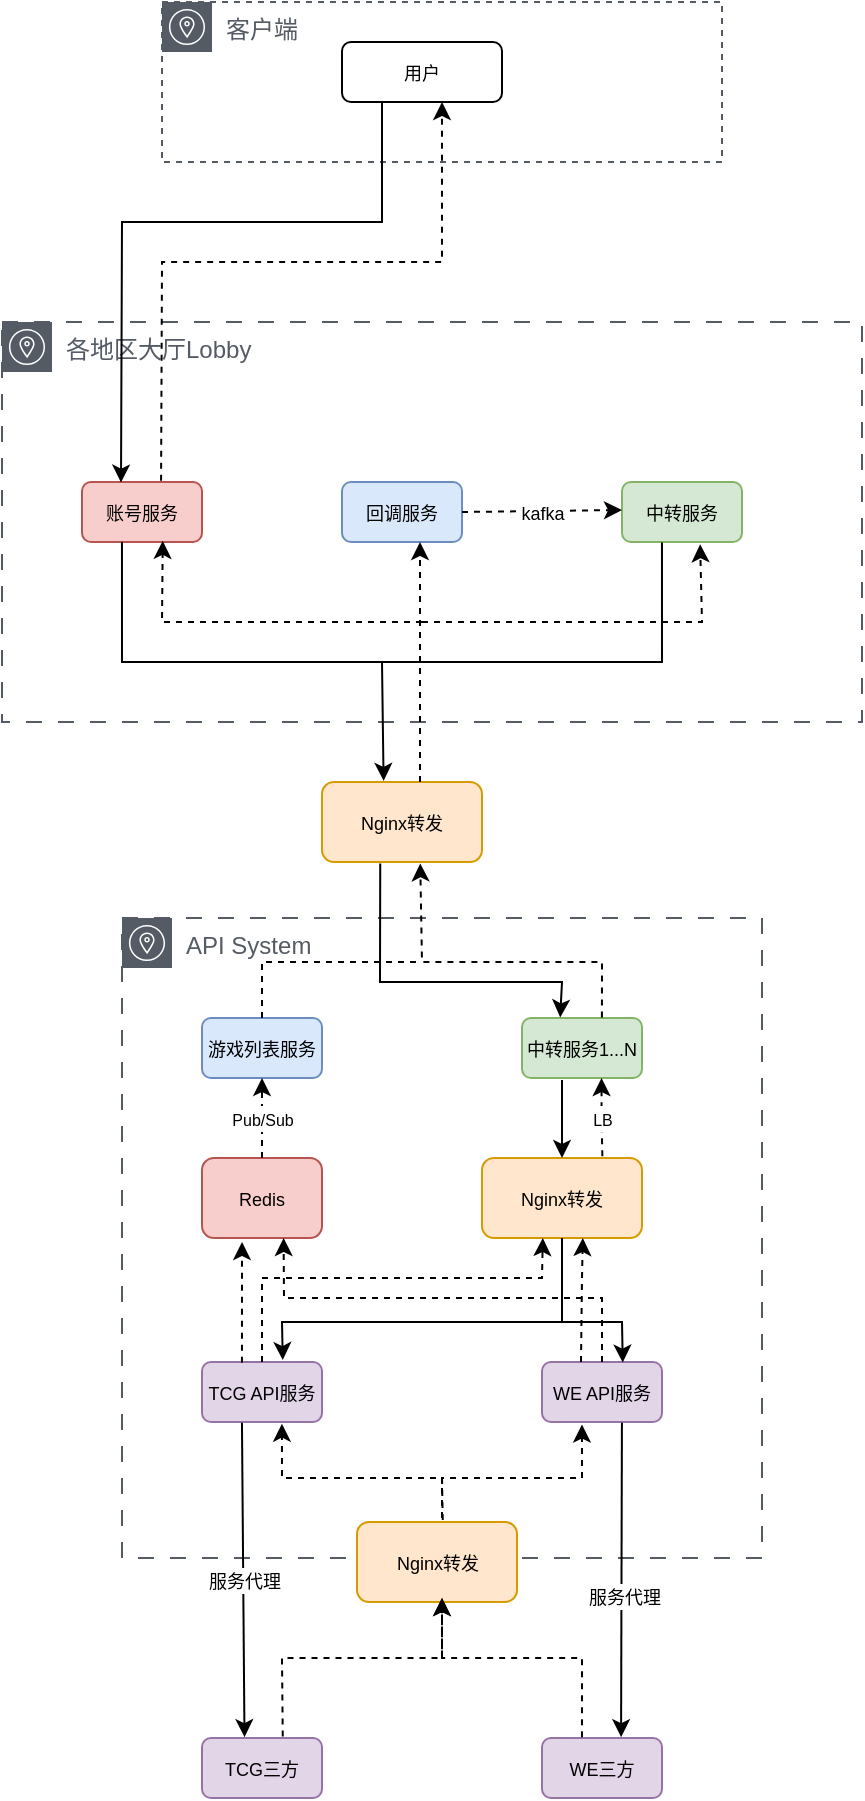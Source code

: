 <mxfile version="26.2.14">
  <diagram name="第 1 页" id="ZMwy50mZ1iB9Qospq7xE">
    <mxGraphModel dx="867" dy="-669" grid="1" gridSize="10" guides="1" tooltips="1" connect="1" arrows="1" fold="1" page="1" pageScale="1" pageWidth="827" pageHeight="1169" math="0" shadow="0">
      <root>
        <mxCell id="0" />
        <mxCell id="1" parent="0" />
        <mxCell id="oZGS_SfJE_ZFE-Jzg_C2-56" value="各地区大厅Lobby" style="sketch=0;outlineConnect=0;gradientColor=none;html=1;whiteSpace=wrap;fontSize=12;fontStyle=0;shape=mxgraph.aws4.group;grIcon=mxgraph.aws4.group_availability_zone;strokeColor=#545B64;fillColor=none;verticalAlign=top;align=left;spacingLeft=30;fontColor=#545B64;dashed=1;dashPattern=8 8;" vertex="1" parent="1">
          <mxGeometry x="200" y="2040" width="430" height="200" as="geometry" />
        </mxCell>
        <mxCell id="oZGS_SfJE_ZFE-Jzg_C2-11" value="API System" style="sketch=0;outlineConnect=0;gradientColor=none;html=1;whiteSpace=wrap;fontSize=12;fontStyle=0;shape=mxgraph.aws4.group;grIcon=mxgraph.aws4.group_availability_zone;strokeColor=#545B64;fillColor=none;verticalAlign=top;align=left;spacingLeft=30;fontColor=#545B64;dashed=1;dashPattern=8 8;" vertex="1" parent="1">
          <mxGeometry x="260" y="2338" width="320" height="320" as="geometry" />
        </mxCell>
        <mxCell id="oZGS_SfJE_ZFE-Jzg_C2-13" value="&lt;font style=&quot;font-size: 9px;&quot;&gt;游戏列表服务&lt;/font&gt;" style="rounded=1;whiteSpace=wrap;html=1;fillColor=#dae8fc;strokeColor=#6c8ebf;" vertex="1" parent="1">
          <mxGeometry x="300" y="2388" width="60" height="30" as="geometry" />
        </mxCell>
        <mxCell id="oZGS_SfJE_ZFE-Jzg_C2-14" value="&lt;font style=&quot;font-size: 9px;&quot;&gt;中转服务1...N&lt;/font&gt;" style="rounded=1;whiteSpace=wrap;html=1;fillColor=#d5e8d4;strokeColor=#82b366;" vertex="1" parent="1">
          <mxGeometry x="460" y="2388" width="60" height="30" as="geometry" />
        </mxCell>
        <mxCell id="oZGS_SfJE_ZFE-Jzg_C2-15" value="&lt;font style=&quot;font-size: 9px;&quot;&gt;Nginx转发&lt;/font&gt;" style="rounded=1;whiteSpace=wrap;html=1;fillColor=#ffe6cc;strokeColor=#d79b00;" vertex="1" parent="1">
          <mxGeometry x="440" y="2458" width="80" height="40" as="geometry" />
        </mxCell>
        <mxCell id="oZGS_SfJE_ZFE-Jzg_C2-16" value="&lt;font style=&quot;font-size: 9px;&quot;&gt;TCG API服务&lt;/font&gt;" style="rounded=1;whiteSpace=wrap;html=1;fillColor=#e1d5e7;strokeColor=#9673a6;" vertex="1" parent="1">
          <mxGeometry x="300" y="2560" width="60" height="30" as="geometry" />
        </mxCell>
        <mxCell id="oZGS_SfJE_ZFE-Jzg_C2-17" value="&lt;font style=&quot;font-size: 9px;&quot;&gt;WE API服务&lt;/font&gt;" style="rounded=1;whiteSpace=wrap;html=1;fillColor=#e1d5e7;strokeColor=#9673a6;" vertex="1" parent="1">
          <mxGeometry x="470" y="2560" width="60" height="30" as="geometry" />
        </mxCell>
        <mxCell id="oZGS_SfJE_ZFE-Jzg_C2-18" value="&lt;font style=&quot;font-size: 9px;&quot;&gt;Nginx转发&lt;/font&gt;" style="rounded=1;whiteSpace=wrap;html=1;fillColor=#ffe6cc;strokeColor=#d79b00;" vertex="1" parent="1">
          <mxGeometry x="377.5" y="2640" width="80" height="40" as="geometry" />
        </mxCell>
        <mxCell id="oZGS_SfJE_ZFE-Jzg_C2-19" value="&lt;font style=&quot;font-size: 9px;&quot;&gt;TCG三方&lt;/font&gt;" style="rounded=1;whiteSpace=wrap;html=1;fillColor=#e1d5e7;strokeColor=#9673a6;" vertex="1" parent="1">
          <mxGeometry x="300" y="2748" width="60" height="30" as="geometry" />
        </mxCell>
        <mxCell id="oZGS_SfJE_ZFE-Jzg_C2-20" value="&lt;font style=&quot;font-size: 9px;&quot;&gt;WE三方&lt;/font&gt;" style="rounded=1;whiteSpace=wrap;html=1;fillColor=#e1d5e7;strokeColor=#9673a6;" vertex="1" parent="1">
          <mxGeometry x="470" y="2748" width="60" height="30" as="geometry" />
        </mxCell>
        <mxCell id="oZGS_SfJE_ZFE-Jzg_C2-31" value="" style="endArrow=classic;html=1;rounded=0;entryX=0.333;entryY=1.043;entryDx=0;entryDy=0;entryPerimeter=0;dashed=1;" edge="1" parent="1" target="oZGS_SfJE_ZFE-Jzg_C2-17">
          <mxGeometry width="50" height="50" relative="1" as="geometry">
            <mxPoint x="420" y="2638" as="sourcePoint" />
            <mxPoint x="500" y="2558" as="targetPoint" />
            <Array as="points">
              <mxPoint x="420" y="2618" />
              <mxPoint x="490" y="2618" />
            </Array>
          </mxGeometry>
        </mxCell>
        <mxCell id="oZGS_SfJE_ZFE-Jzg_C2-32" value="" style="endArrow=classic;html=1;rounded=0;exitX=0.536;exitY=-0.025;exitDx=0;exitDy=0;entryX=0.666;entryY=1.029;entryDx=0;entryDy=0;entryPerimeter=0;dashed=1;exitPerimeter=0;" edge="1" parent="1" source="oZGS_SfJE_ZFE-Jzg_C2-18" target="oZGS_SfJE_ZFE-Jzg_C2-16">
          <mxGeometry width="50" height="50" relative="1" as="geometry">
            <mxPoint x="460" y="2588" as="sourcePoint" />
            <mxPoint x="330" y="2558" as="targetPoint" />
            <Array as="points">
              <mxPoint x="420" y="2618" />
              <mxPoint x="340" y="2618" />
            </Array>
          </mxGeometry>
        </mxCell>
        <mxCell id="oZGS_SfJE_ZFE-Jzg_C2-33" value="" style="endArrow=classic;html=1;rounded=0;exitX=0.333;exitY=1.014;exitDx=0;exitDy=0;exitPerimeter=0;entryX=0.354;entryY=-0.014;entryDx=0;entryDy=0;entryPerimeter=0;" edge="1" parent="1" source="oZGS_SfJE_ZFE-Jzg_C2-16" target="oZGS_SfJE_ZFE-Jzg_C2-19">
          <mxGeometry width="50" height="50" relative="1" as="geometry">
            <mxPoint x="460" y="2548" as="sourcePoint" />
            <mxPoint x="330" y="2748" as="targetPoint" />
          </mxGeometry>
        </mxCell>
        <mxCell id="oZGS_SfJE_ZFE-Jzg_C2-70" value="&lt;font style=&quot;font-size: 9px;&quot;&gt;服务代理&lt;/font&gt;" style="edgeLabel;html=1;align=center;verticalAlign=middle;resizable=0;points=[];" vertex="1" connectable="0" parent="oZGS_SfJE_ZFE-Jzg_C2-33">
          <mxGeometry x="-0.006" relative="1" as="geometry">
            <mxPoint as="offset" />
          </mxGeometry>
        </mxCell>
        <mxCell id="oZGS_SfJE_ZFE-Jzg_C2-34" value="" style="endArrow=classic;html=1;rounded=0;exitX=0.666;exitY=1.014;exitDx=0;exitDy=0;exitPerimeter=0;entryX=0.659;entryY=-0.014;entryDx=0;entryDy=0;entryPerimeter=0;" edge="1" parent="1" source="oZGS_SfJE_ZFE-Jzg_C2-17" target="oZGS_SfJE_ZFE-Jzg_C2-20">
          <mxGeometry width="50" height="50" relative="1" as="geometry">
            <mxPoint x="460" y="2548" as="sourcePoint" />
            <mxPoint x="500" y="2748" as="targetPoint" />
          </mxGeometry>
        </mxCell>
        <mxCell id="oZGS_SfJE_ZFE-Jzg_C2-71" value="&lt;font style=&quot;font-size: 9px;&quot;&gt;服务代理&lt;/font&gt;" style="edgeLabel;html=1;align=center;verticalAlign=middle;resizable=0;points=[];" vertex="1" connectable="0" parent="oZGS_SfJE_ZFE-Jzg_C2-34">
          <mxGeometry x="0.1" y="1" relative="1" as="geometry">
            <mxPoint as="offset" />
          </mxGeometry>
        </mxCell>
        <mxCell id="oZGS_SfJE_ZFE-Jzg_C2-35" value="" style="endArrow=classic;html=1;rounded=0;dashed=1;exitX=0.333;exitY=0.014;exitDx=0;exitDy=0;exitPerimeter=0;" edge="1" parent="1" source="oZGS_SfJE_ZFE-Jzg_C2-16">
          <mxGeometry width="50" height="50" relative="1" as="geometry">
            <mxPoint x="340" y="2538" as="sourcePoint" />
            <mxPoint x="320" y="2500" as="targetPoint" />
            <Array as="points" />
          </mxGeometry>
        </mxCell>
        <mxCell id="oZGS_SfJE_ZFE-Jzg_C2-36" value="" style="endArrow=classic;html=1;rounded=0;exitX=0.325;exitY=0;exitDx=0;exitDy=0;exitPerimeter=0;dashed=1;entryX=0.63;entryY=1;entryDx=0;entryDy=0;entryPerimeter=0;" edge="1" parent="1" source="oZGS_SfJE_ZFE-Jzg_C2-17" target="oZGS_SfJE_ZFE-Jzg_C2-15">
          <mxGeometry width="50" height="50" relative="1" as="geometry">
            <mxPoint x="460" y="2518" as="sourcePoint" />
            <mxPoint x="430" y="2498" as="targetPoint" />
            <Array as="points">
              <mxPoint x="490" y="2518" />
            </Array>
          </mxGeometry>
        </mxCell>
        <mxCell id="oZGS_SfJE_ZFE-Jzg_C2-39" value="" style="endArrow=classic;html=1;rounded=0;entryX=0.5;entryY=1;entryDx=0;entryDy=0;exitX=0.63;exitY=-0.022;exitDx=0;exitDy=0;exitPerimeter=0;dashed=1;" edge="1" parent="1">
          <mxGeometry relative="1" as="geometry">
            <mxPoint x="500.18" y="2457.12" as="sourcePoint" />
            <mxPoint x="499.78" y="2418" as="targetPoint" />
            <Array as="points">
              <mxPoint x="499.78" y="2438" />
              <mxPoint x="499.78" y="2428" />
            </Array>
          </mxGeometry>
        </mxCell>
        <mxCell id="oZGS_SfJE_ZFE-Jzg_C2-40" value="&lt;font style=&quot;font-size: 8px;&quot;&gt;LB&lt;/font&gt;" style="edgeLabel;resizable=0;html=1;;align=center;verticalAlign=middle;" connectable="0" vertex="1" parent="oZGS_SfJE_ZFE-Jzg_C2-39">
          <mxGeometry relative="1" as="geometry" />
        </mxCell>
        <mxCell id="oZGS_SfJE_ZFE-Jzg_C2-41" value="" style="endArrow=classic;html=1;rounded=0;dashed=1;exitX=0.673;exitY=-0.025;exitDx=0;exitDy=0;exitPerimeter=0;" edge="1" parent="1" source="oZGS_SfJE_ZFE-Jzg_C2-19">
          <mxGeometry relative="1" as="geometry">
            <mxPoint x="340" y="2745" as="sourcePoint" />
            <mxPoint x="420" y="2678" as="targetPoint" />
            <Array as="points">
              <mxPoint x="340" y="2708" />
              <mxPoint x="420" y="2708" />
            </Array>
          </mxGeometry>
        </mxCell>
        <mxCell id="oZGS_SfJE_ZFE-Jzg_C2-43" value="" style="endArrow=classic;html=1;rounded=0;exitX=0.333;exitY=-0.014;exitDx=0;exitDy=0;exitPerimeter=0;dashed=1;" edge="1" parent="1" source="oZGS_SfJE_ZFE-Jzg_C2-20">
          <mxGeometry relative="1" as="geometry">
            <mxPoint x="430" y="2558" as="sourcePoint" />
            <mxPoint x="420" y="2678" as="targetPoint" />
            <Array as="points">
              <mxPoint x="490" y="2708" />
              <mxPoint x="420" y="2708" />
            </Array>
          </mxGeometry>
        </mxCell>
        <mxCell id="oZGS_SfJE_ZFE-Jzg_C2-45" value="" style="endArrow=classic;html=1;rounded=0;entryX=0.5;entryY=0;entryDx=0;entryDy=0;" edge="1" parent="1" target="oZGS_SfJE_ZFE-Jzg_C2-15">
          <mxGeometry width="50" height="50" relative="1" as="geometry">
            <mxPoint x="480" y="2419" as="sourcePoint" />
            <mxPoint x="500" y="2438" as="targetPoint" />
            <Array as="points">
              <mxPoint x="480" y="2428" />
              <mxPoint x="480" y="2438" />
            </Array>
          </mxGeometry>
        </mxCell>
        <mxCell id="oZGS_SfJE_ZFE-Jzg_C2-46" value="&lt;font style=&quot;font-size: 9px;&quot;&gt;Redis&lt;/font&gt;" style="rounded=1;whiteSpace=wrap;html=1;fillColor=#f8cecc;strokeColor=#b85450;" vertex="1" parent="1">
          <mxGeometry x="300" y="2458" width="60" height="40" as="geometry" />
        </mxCell>
        <mxCell id="oZGS_SfJE_ZFE-Jzg_C2-47" value="" style="endArrow=classic;html=1;rounded=0;entryX=0.38;entryY=1;entryDx=0;entryDy=0;dashed=1;exitX=0.5;exitY=0;exitDx=0;exitDy=0;entryPerimeter=0;" edge="1" parent="1" source="oZGS_SfJE_ZFE-Jzg_C2-16" target="oZGS_SfJE_ZFE-Jzg_C2-15">
          <mxGeometry width="50" height="50" relative="1" as="geometry">
            <mxPoint x="340" y="2548" as="sourcePoint" />
            <mxPoint x="340" y="2508" as="targetPoint" />
            <Array as="points">
              <mxPoint x="330" y="2518" />
              <mxPoint x="410" y="2518" />
              <mxPoint x="470" y="2518" />
            </Array>
          </mxGeometry>
        </mxCell>
        <mxCell id="oZGS_SfJE_ZFE-Jzg_C2-48" value="" style="endArrow=classic;html=1;rounded=0;exitX=0.5;exitY=0;exitDx=0;exitDy=0;dashed=1;entryX=0.68;entryY=1;entryDx=0;entryDy=0;entryPerimeter=0;" edge="1" parent="1" source="oZGS_SfJE_ZFE-Jzg_C2-17" target="oZGS_SfJE_ZFE-Jzg_C2-46">
          <mxGeometry width="50" height="50" relative="1" as="geometry">
            <mxPoint x="397.5" y="2538" as="sourcePoint" />
            <mxPoint x="337.5" y="2498" as="targetPoint" />
            <Array as="points">
              <mxPoint x="500" y="2528" />
              <mxPoint x="341" y="2528" />
            </Array>
          </mxGeometry>
        </mxCell>
        <mxCell id="oZGS_SfJE_ZFE-Jzg_C2-49" value="" style="endArrow=classic;html=1;rounded=0;exitX=0.5;exitY=0;exitDx=0;exitDy=0;entryX=0.5;entryY=1;entryDx=0;entryDy=0;dashed=1;" edge="1" parent="1" source="oZGS_SfJE_ZFE-Jzg_C2-46" target="oZGS_SfJE_ZFE-Jzg_C2-13">
          <mxGeometry relative="1" as="geometry">
            <mxPoint x="430" y="2558" as="sourcePoint" />
            <mxPoint x="530" y="2558" as="targetPoint" />
          </mxGeometry>
        </mxCell>
        <mxCell id="oZGS_SfJE_ZFE-Jzg_C2-50" value="&lt;font style=&quot;font-size: 8px;&quot;&gt;Pub/Sub&lt;/font&gt;" style="edgeLabel;resizable=0;html=1;;align=center;verticalAlign=middle;" connectable="0" vertex="1" parent="oZGS_SfJE_ZFE-Jzg_C2-49">
          <mxGeometry relative="1" as="geometry" />
        </mxCell>
        <mxCell id="oZGS_SfJE_ZFE-Jzg_C2-53" value="&lt;font style=&quot;font-size: 9px;&quot;&gt;账号服务&lt;/font&gt;" style="rounded=1;whiteSpace=wrap;html=1;fillColor=#f8cecc;strokeColor=#b85450;" vertex="1" parent="1">
          <mxGeometry x="240" y="2120" width="60" height="30" as="geometry" />
        </mxCell>
        <mxCell id="oZGS_SfJE_ZFE-Jzg_C2-54" value="&lt;font style=&quot;font-size: 9px;&quot;&gt;回调服务&lt;/font&gt;" style="rounded=1;whiteSpace=wrap;html=1;fillColor=#dae8fc;strokeColor=#6c8ebf;" vertex="1" parent="1">
          <mxGeometry x="370" y="2120" width="60" height="30" as="geometry" />
        </mxCell>
        <mxCell id="oZGS_SfJE_ZFE-Jzg_C2-55" value="&lt;font style=&quot;font-size: 9px;&quot;&gt;中转服务&lt;/font&gt;" style="rounded=1;whiteSpace=wrap;html=1;fillColor=#d5e8d4;strokeColor=#82b366;" vertex="1" parent="1">
          <mxGeometry x="510" y="2120" width="60" height="30" as="geometry" />
        </mxCell>
        <mxCell id="oZGS_SfJE_ZFE-Jzg_C2-57" value="&lt;font style=&quot;font-size: 9px;&quot;&gt;Nginx转发&lt;/font&gt;" style="rounded=1;whiteSpace=wrap;html=1;fillColor=#ffe6cc;strokeColor=#d79b00;" vertex="1" parent="1">
          <mxGeometry x="360" y="2270" width="80" height="40" as="geometry" />
        </mxCell>
        <mxCell id="oZGS_SfJE_ZFE-Jzg_C2-60" value="" style="endArrow=classic;html=1;rounded=0;exitX=0.333;exitY=0.996;exitDx=0;exitDy=0;exitPerimeter=0;entryX=0.385;entryY=-0.014;entryDx=0;entryDy=0;entryPerimeter=0;" edge="1" parent="1" source="oZGS_SfJE_ZFE-Jzg_C2-53" target="oZGS_SfJE_ZFE-Jzg_C2-57">
          <mxGeometry width="50" height="50" relative="1" as="geometry">
            <mxPoint x="490" y="2300" as="sourcePoint" />
            <mxPoint x="388" y="2270" as="targetPoint" />
            <Array as="points">
              <mxPoint x="260" y="2210" />
              <mxPoint x="390" y="2210" />
            </Array>
          </mxGeometry>
        </mxCell>
        <mxCell id="oZGS_SfJE_ZFE-Jzg_C2-61" value="" style="endArrow=classic;html=1;rounded=0;dashed=1;" edge="1" parent="1">
          <mxGeometry width="50" height="50" relative="1" as="geometry">
            <mxPoint x="409" y="2270" as="sourcePoint" />
            <mxPoint x="409" y="2150" as="targetPoint" />
          </mxGeometry>
        </mxCell>
        <mxCell id="oZGS_SfJE_ZFE-Jzg_C2-62" value="" style="endArrow=classic;html=1;rounded=0;entryX=0.673;entryY=-0.033;entryDx=0;entryDy=0;entryPerimeter=0;exitX=0.5;exitY=1;exitDx=0;exitDy=0;" edge="1" parent="1" source="oZGS_SfJE_ZFE-Jzg_C2-15" target="oZGS_SfJE_ZFE-Jzg_C2-16">
          <mxGeometry width="50" height="50" relative="1" as="geometry">
            <mxPoint x="520" y="2530" as="sourcePoint" />
            <mxPoint x="570" y="2480" as="targetPoint" />
            <Array as="points">
              <mxPoint x="480" y="2540" />
              <mxPoint x="340" y="2540" />
            </Array>
          </mxGeometry>
        </mxCell>
        <mxCell id="oZGS_SfJE_ZFE-Jzg_C2-63" value="" style="endArrow=classic;html=1;rounded=0;entryX=0.673;entryY=0.01;entryDx=0;entryDy=0;entryPerimeter=0;" edge="1" parent="1" target="oZGS_SfJE_ZFE-Jzg_C2-17">
          <mxGeometry width="50" height="50" relative="1" as="geometry">
            <mxPoint x="480" y="2500" as="sourcePoint" />
            <mxPoint x="550" y="2540" as="targetPoint" />
            <Array as="points">
              <mxPoint x="480" y="2540" />
              <mxPoint x="510" y="2540" />
            </Array>
          </mxGeometry>
        </mxCell>
        <mxCell id="oZGS_SfJE_ZFE-Jzg_C2-64" value="" style="endArrow=classic;html=1;rounded=0;exitX=0.364;exitY=1.018;exitDx=0;exitDy=0;exitPerimeter=0;entryX=0.318;entryY=-0.01;entryDx=0;entryDy=0;entryPerimeter=0;" edge="1" parent="1" source="oZGS_SfJE_ZFE-Jzg_C2-57" target="oZGS_SfJE_ZFE-Jzg_C2-14">
          <mxGeometry width="50" height="50" relative="1" as="geometry">
            <mxPoint x="510" y="2360" as="sourcePoint" />
            <mxPoint x="560" y="2310" as="targetPoint" />
            <Array as="points">
              <mxPoint x="389" y="2370" />
              <mxPoint x="480" y="2370" />
            </Array>
          </mxGeometry>
        </mxCell>
        <mxCell id="oZGS_SfJE_ZFE-Jzg_C2-65" value="" style="endArrow=classic;html=1;rounded=0;entryX=0.614;entryY=1.018;entryDx=0;entryDy=0;entryPerimeter=0;exitX=0.666;exitY=-0.01;exitDx=0;exitDy=0;exitPerimeter=0;dashed=1;" edge="1" parent="1" source="oZGS_SfJE_ZFE-Jzg_C2-14" target="oZGS_SfJE_ZFE-Jzg_C2-57">
          <mxGeometry width="50" height="50" relative="1" as="geometry">
            <mxPoint x="510" y="2360" as="sourcePoint" />
            <mxPoint x="560" y="2310" as="targetPoint" />
            <Array as="points">
              <mxPoint x="500" y="2360" />
              <mxPoint x="410" y="2360" />
            </Array>
          </mxGeometry>
        </mxCell>
        <mxCell id="oZGS_SfJE_ZFE-Jzg_C2-66" value="" style="endArrow=none;html=1;rounded=0;exitX=0.5;exitY=0;exitDx=0;exitDy=0;dashed=1;" edge="1" parent="1" source="oZGS_SfJE_ZFE-Jzg_C2-13">
          <mxGeometry width="50" height="50" relative="1" as="geometry">
            <mxPoint x="500" y="2320" as="sourcePoint" />
            <mxPoint x="410" y="2360" as="targetPoint" />
            <Array as="points">
              <mxPoint x="330" y="2360" />
            </Array>
          </mxGeometry>
        </mxCell>
        <mxCell id="oZGS_SfJE_ZFE-Jzg_C2-68" value="" style="endArrow=classic;html=1;rounded=0;entryX=0.673;entryY=0.981;entryDx=0;entryDy=0;dashed=1;entryPerimeter=0;" edge="1" parent="1" target="oZGS_SfJE_ZFE-Jzg_C2-53">
          <mxGeometry width="50" height="50" relative="1" as="geometry">
            <mxPoint x="410" y="2190" as="sourcePoint" />
            <mxPoint x="330" y="2160" as="targetPoint" />
            <Array as="points">
              <mxPoint x="280" y="2190" />
            </Array>
          </mxGeometry>
        </mxCell>
        <mxCell id="oZGS_SfJE_ZFE-Jzg_C2-69" value="" style="endArrow=classic;html=1;rounded=0;entryX=0.651;entryY=1.039;entryDx=0;entryDy=0;entryPerimeter=0;dashed=1;" edge="1" parent="1" target="oZGS_SfJE_ZFE-Jzg_C2-55">
          <mxGeometry width="50" height="50" relative="1" as="geometry">
            <mxPoint x="410" y="2190" as="sourcePoint" />
            <mxPoint x="550" y="2270" as="targetPoint" />
            <Array as="points">
              <mxPoint x="550" y="2190" />
            </Array>
          </mxGeometry>
        </mxCell>
        <mxCell id="oZGS_SfJE_ZFE-Jzg_C2-72" value="" style="endArrow=classic;html=1;rounded=0;exitX=1;exitY=0.5;exitDx=0;exitDy=0;dashed=1;" edge="1" parent="1" source="oZGS_SfJE_ZFE-Jzg_C2-54">
          <mxGeometry relative="1" as="geometry">
            <mxPoint x="510" y="2250" as="sourcePoint" />
            <mxPoint x="510" y="2134" as="targetPoint" />
          </mxGeometry>
        </mxCell>
        <mxCell id="oZGS_SfJE_ZFE-Jzg_C2-73" value="&lt;font style=&quot;font-size: 9px;&quot;&gt;kafka&lt;/font&gt;" style="edgeLabel;resizable=0;html=1;;align=center;verticalAlign=middle;" connectable="0" vertex="1" parent="oZGS_SfJE_ZFE-Jzg_C2-72">
          <mxGeometry relative="1" as="geometry" />
        </mxCell>
        <mxCell id="oZGS_SfJE_ZFE-Jzg_C2-74" value="" style="endArrow=none;html=1;rounded=0;entryX=0.333;entryY=1.01;entryDx=0;entryDy=0;entryPerimeter=0;" edge="1" parent="1" target="oZGS_SfJE_ZFE-Jzg_C2-55">
          <mxGeometry width="50" height="50" relative="1" as="geometry">
            <mxPoint x="390" y="2210" as="sourcePoint" />
            <mxPoint x="590" y="2230" as="targetPoint" />
            <Array as="points">
              <mxPoint x="530" y="2210" />
            </Array>
          </mxGeometry>
        </mxCell>
        <mxCell id="oZGS_SfJE_ZFE-Jzg_C2-75" value="客户端" style="sketch=0;outlineConnect=0;gradientColor=none;html=1;whiteSpace=wrap;fontSize=12;fontStyle=0;shape=mxgraph.aws4.group;grIcon=mxgraph.aws4.group_availability_zone;strokeColor=#545B64;fillColor=none;verticalAlign=top;align=left;spacingLeft=30;fontColor=#545B64;dashed=1;" vertex="1" parent="1">
          <mxGeometry x="280" y="1880" width="280" height="80" as="geometry" />
        </mxCell>
        <mxCell id="oZGS_SfJE_ZFE-Jzg_C2-76" value="&lt;font style=&quot;font-size: 9px;&quot;&gt;用户&lt;/font&gt;" style="rounded=1;whiteSpace=wrap;html=1;" vertex="1" parent="1">
          <mxGeometry x="370" y="1900" width="80" height="30" as="geometry" />
        </mxCell>
        <mxCell id="oZGS_SfJE_ZFE-Jzg_C2-77" value="" style="endArrow=classic;html=1;rounded=0;exitX=0.25;exitY=1;exitDx=0;exitDy=0;entryX=0.325;entryY=0.01;entryDx=0;entryDy=0;entryPerimeter=0;" edge="1" parent="1" source="oZGS_SfJE_ZFE-Jzg_C2-76" target="oZGS_SfJE_ZFE-Jzg_C2-53">
          <mxGeometry width="50" height="50" relative="1" as="geometry">
            <mxPoint x="414" y="2010" as="sourcePoint" />
            <mxPoint x="464" y="1960" as="targetPoint" />
            <Array as="points">
              <mxPoint x="390" y="1990" />
              <mxPoint x="260" y="1990" />
            </Array>
          </mxGeometry>
        </mxCell>
        <mxCell id="oZGS_SfJE_ZFE-Jzg_C2-78" value="" style="endArrow=classic;html=1;rounded=0;exitX=0.659;exitY=-0.019;exitDx=0;exitDy=0;exitPerimeter=0;entryX=0.5;entryY=0.625;entryDx=0;entryDy=0;entryPerimeter=0;dashed=1;" edge="1" parent="1" source="oZGS_SfJE_ZFE-Jzg_C2-53" target="oZGS_SfJE_ZFE-Jzg_C2-75">
          <mxGeometry width="50" height="50" relative="1" as="geometry">
            <mxPoint x="470" y="2080" as="sourcePoint" />
            <mxPoint x="520" y="2030" as="targetPoint" />
            <Array as="points">
              <mxPoint x="280" y="2010" />
              <mxPoint x="420" y="2010" />
            </Array>
          </mxGeometry>
        </mxCell>
      </root>
    </mxGraphModel>
  </diagram>
</mxfile>
